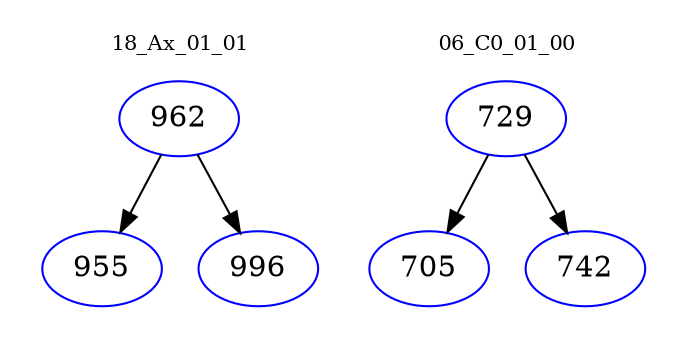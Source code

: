 digraph{
subgraph cluster_0 {
color = white
label = "18_Ax_01_01";
fontsize=10;
T0_962 [label="962", color="blue"]
T0_962 -> T0_955 [color="black"]
T0_955 [label="955", color="blue"]
T0_962 -> T0_996 [color="black"]
T0_996 [label="996", color="blue"]
}
subgraph cluster_1 {
color = white
label = "06_C0_01_00";
fontsize=10;
T1_729 [label="729", color="blue"]
T1_729 -> T1_705 [color="black"]
T1_705 [label="705", color="blue"]
T1_729 -> T1_742 [color="black"]
T1_742 [label="742", color="blue"]
}
}
